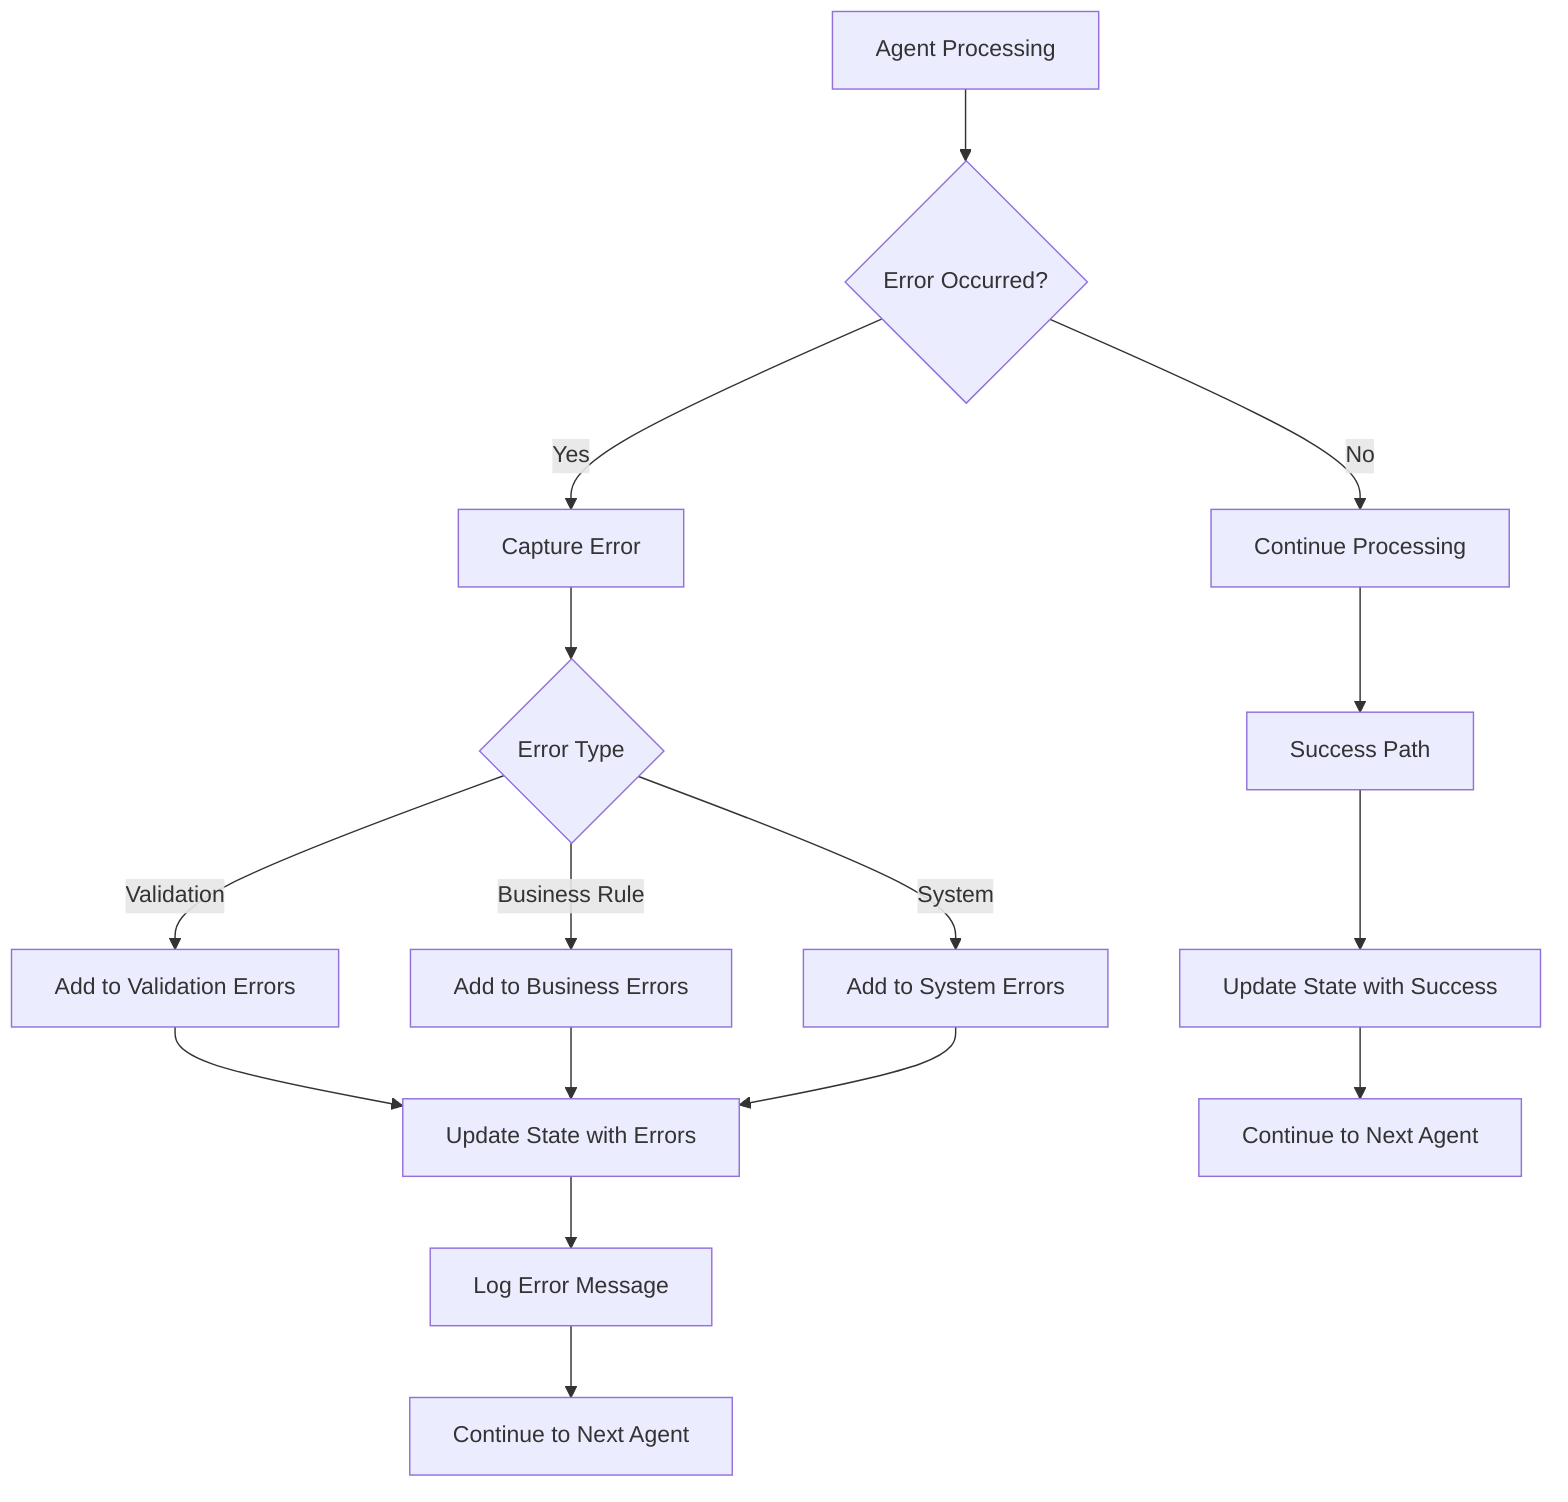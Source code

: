graph TD
    A[Agent Processing] --> B{Error Occurred?}
    B -->|No| C[Continue Processing]
    B -->|Yes| D[Capture Error]
    
    D --> E{Error Type}
    E -->|Validation| F[Add to Validation Errors]
    E -->|Business Rule| G[Add to Business Errors]
    E -->|System| H[Add to System Errors]
    
    F --> I[Update State with Errors]
    G --> I
    H --> I
    
    I --> J[Log Error Message]
    J --> K[Continue to Next Agent]
    
    C --> L[Success Path]
    L --> M[Update State with Success]
    M --> N[Continue to Next Agent]